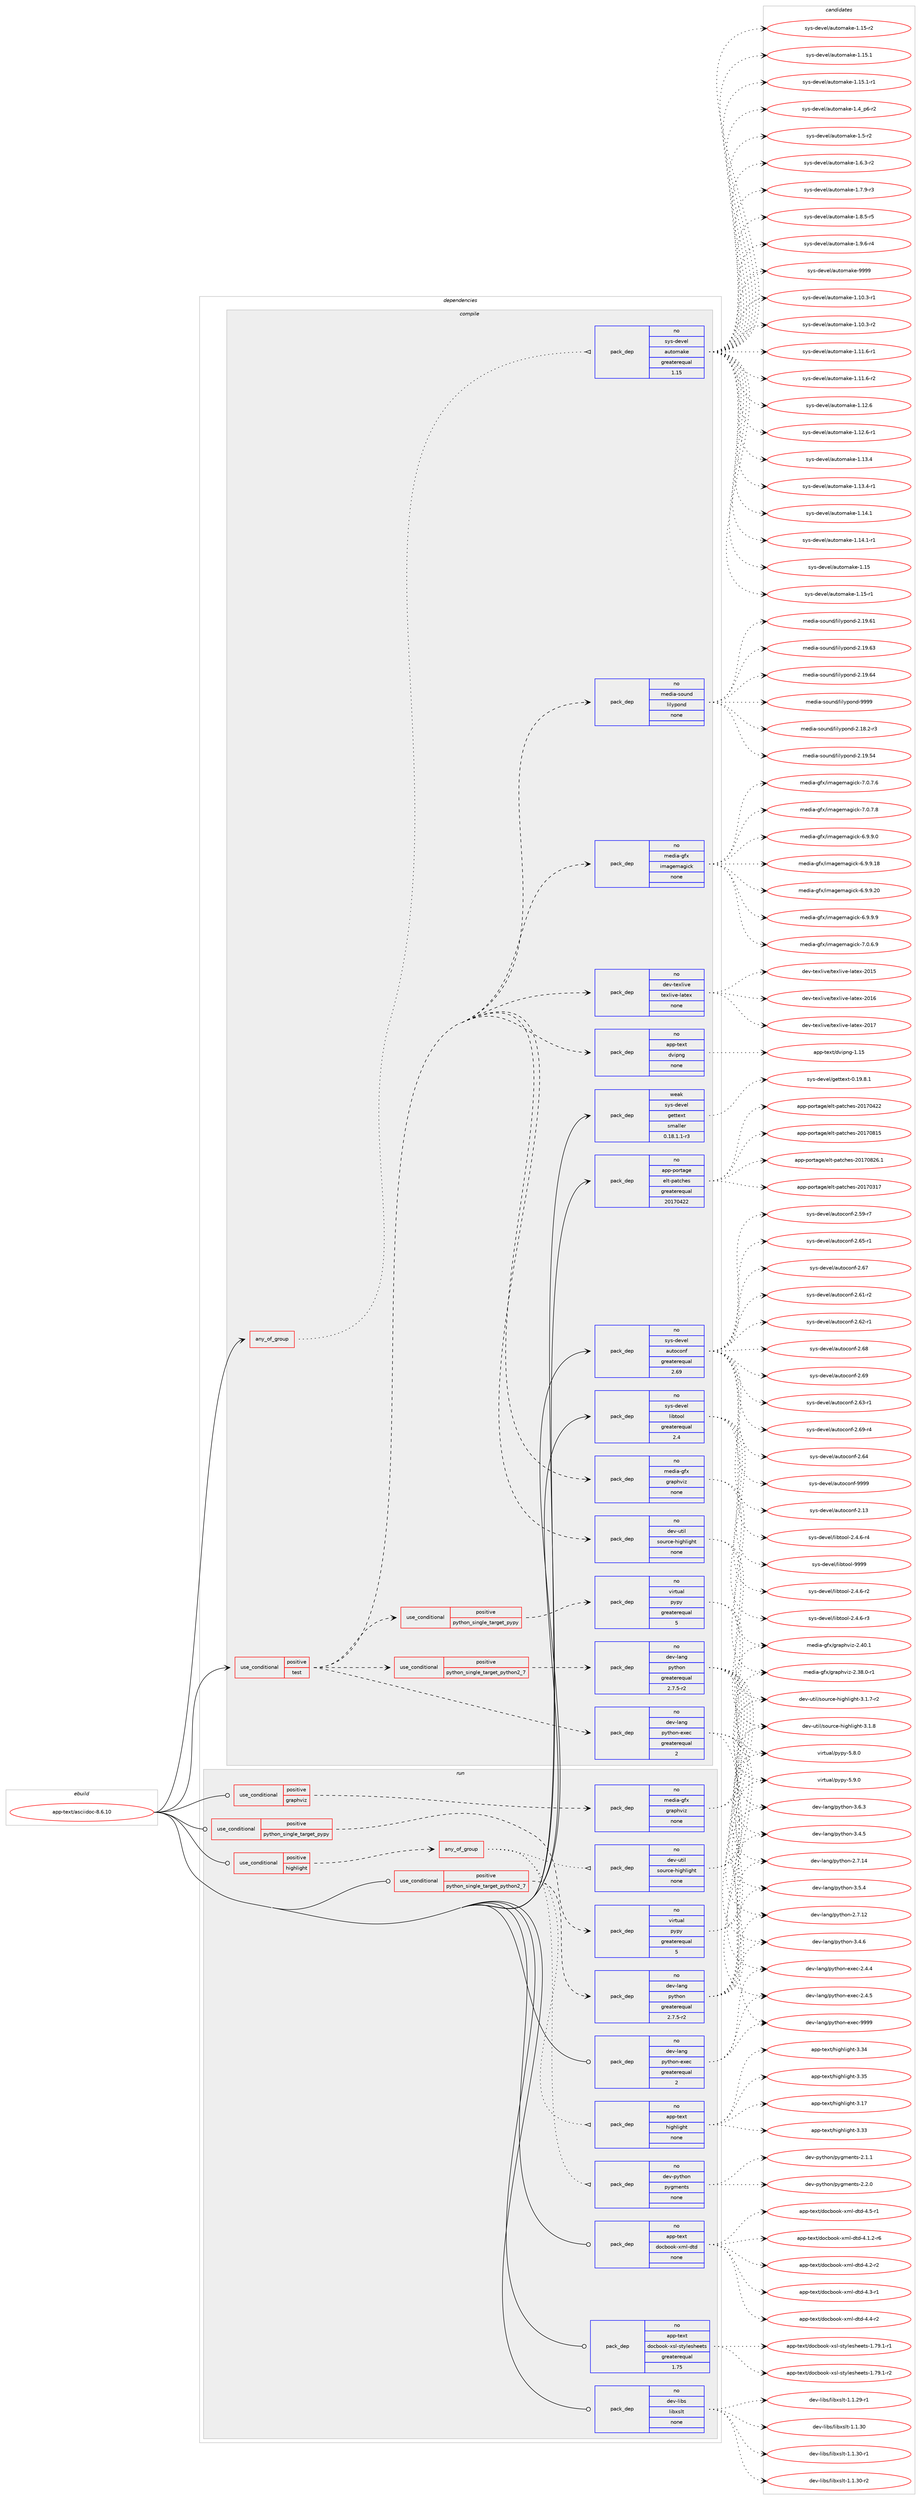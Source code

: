 digraph prolog {

# *************
# Graph options
# *************

newrank=true;
concentrate=true;
compound=true;
graph [rankdir=LR,fontname=Helvetica,fontsize=10,ranksep=1.5];#, ranksep=2.5, nodesep=0.2];
edge  [arrowhead=vee];
node  [fontname=Helvetica,fontsize=10];

# **********
# The ebuild
# **********

subgraph cluster_leftcol {
color=gray;
rank=same;
label=<<i>ebuild</i>>;
id [label="app-text/asciidoc-8.6.10", color=red, width=4, href="../app-text/asciidoc-8.6.10.svg"];
}

# ****************
# The dependencies
# ****************

subgraph cluster_midcol {
color=gray;
label=<<i>dependencies</i>>;
subgraph cluster_compile {
fillcolor="#eeeeee";
style=filled;
label=<<i>compile</i>>;
subgraph any972 {
dependency55374 [label=<<TABLE BORDER="0" CELLBORDER="1" CELLSPACING="0" CELLPADDING="4"><TR><TD CELLPADDING="10">any_of_group</TD></TR></TABLE>>, shape=none, color=red];subgraph pack40036 {
dependency55375 [label=<<TABLE BORDER="0" CELLBORDER="1" CELLSPACING="0" CELLPADDING="4" WIDTH="220"><TR><TD ROWSPAN="6" CELLPADDING="30">pack_dep</TD></TR><TR><TD WIDTH="110">no</TD></TR><TR><TD>sys-devel</TD></TR><TR><TD>automake</TD></TR><TR><TD>greaterequal</TD></TR><TR><TD>1.15</TD></TR></TABLE>>, shape=none, color=blue];
}
dependency55374:e -> dependency55375:w [weight=20,style="dotted",arrowhead="oinv"];
}
id:e -> dependency55374:w [weight=20,style="solid",arrowhead="vee"];
subgraph cond14340 {
dependency55376 [label=<<TABLE BORDER="0" CELLBORDER="1" CELLSPACING="0" CELLPADDING="4"><TR><TD ROWSPAN="3" CELLPADDING="10">use_conditional</TD></TR><TR><TD>positive</TD></TR><TR><TD>test</TD></TR></TABLE>>, shape=none, color=red];
subgraph pack40037 {
dependency55377 [label=<<TABLE BORDER="0" CELLBORDER="1" CELLSPACING="0" CELLPADDING="4" WIDTH="220"><TR><TD ROWSPAN="6" CELLPADDING="30">pack_dep</TD></TR><TR><TD WIDTH="110">no</TD></TR><TR><TD>app-text</TD></TR><TR><TD>dvipng</TD></TR><TR><TD>none</TD></TR><TR><TD></TD></TR></TABLE>>, shape=none, color=blue];
}
dependency55376:e -> dependency55377:w [weight=20,style="dashed",arrowhead="vee"];
subgraph pack40038 {
dependency55378 [label=<<TABLE BORDER="0" CELLBORDER="1" CELLSPACING="0" CELLPADDING="4" WIDTH="220"><TR><TD ROWSPAN="6" CELLPADDING="30">pack_dep</TD></TR><TR><TD WIDTH="110">no</TD></TR><TR><TD>dev-texlive</TD></TR><TR><TD>texlive-latex</TD></TR><TR><TD>none</TD></TR><TR><TD></TD></TR></TABLE>>, shape=none, color=blue];
}
dependency55376:e -> dependency55378:w [weight=20,style="dashed",arrowhead="vee"];
subgraph pack40039 {
dependency55379 [label=<<TABLE BORDER="0" CELLBORDER="1" CELLSPACING="0" CELLPADDING="4" WIDTH="220"><TR><TD ROWSPAN="6" CELLPADDING="30">pack_dep</TD></TR><TR><TD WIDTH="110">no</TD></TR><TR><TD>dev-util</TD></TR><TR><TD>source-highlight</TD></TR><TR><TD>none</TD></TR><TR><TD></TD></TR></TABLE>>, shape=none, color=blue];
}
dependency55376:e -> dependency55379:w [weight=20,style="dashed",arrowhead="vee"];
subgraph pack40040 {
dependency55380 [label=<<TABLE BORDER="0" CELLBORDER="1" CELLSPACING="0" CELLPADDING="4" WIDTH="220"><TR><TD ROWSPAN="6" CELLPADDING="30">pack_dep</TD></TR><TR><TD WIDTH="110">no</TD></TR><TR><TD>media-gfx</TD></TR><TR><TD>graphviz</TD></TR><TR><TD>none</TD></TR><TR><TD></TD></TR></TABLE>>, shape=none, color=blue];
}
dependency55376:e -> dependency55380:w [weight=20,style="dashed",arrowhead="vee"];
subgraph pack40041 {
dependency55381 [label=<<TABLE BORDER="0" CELLBORDER="1" CELLSPACING="0" CELLPADDING="4" WIDTH="220"><TR><TD ROWSPAN="6" CELLPADDING="30">pack_dep</TD></TR><TR><TD WIDTH="110">no</TD></TR><TR><TD>media-gfx</TD></TR><TR><TD>imagemagick</TD></TR><TR><TD>none</TD></TR><TR><TD></TD></TR></TABLE>>, shape=none, color=blue];
}
dependency55376:e -> dependency55381:w [weight=20,style="dashed",arrowhead="vee"];
subgraph pack40042 {
dependency55382 [label=<<TABLE BORDER="0" CELLBORDER="1" CELLSPACING="0" CELLPADDING="4" WIDTH="220"><TR><TD ROWSPAN="6" CELLPADDING="30">pack_dep</TD></TR><TR><TD WIDTH="110">no</TD></TR><TR><TD>media-sound</TD></TR><TR><TD>lilypond</TD></TR><TR><TD>none</TD></TR><TR><TD></TD></TR></TABLE>>, shape=none, color=blue];
}
dependency55376:e -> dependency55382:w [weight=20,style="dashed",arrowhead="vee"];
subgraph cond14341 {
dependency55383 [label=<<TABLE BORDER="0" CELLBORDER="1" CELLSPACING="0" CELLPADDING="4"><TR><TD ROWSPAN="3" CELLPADDING="10">use_conditional</TD></TR><TR><TD>positive</TD></TR><TR><TD>python_single_target_pypy</TD></TR></TABLE>>, shape=none, color=red];
subgraph pack40043 {
dependency55384 [label=<<TABLE BORDER="0" CELLBORDER="1" CELLSPACING="0" CELLPADDING="4" WIDTH="220"><TR><TD ROWSPAN="6" CELLPADDING="30">pack_dep</TD></TR><TR><TD WIDTH="110">no</TD></TR><TR><TD>virtual</TD></TR><TR><TD>pypy</TD></TR><TR><TD>greaterequal</TD></TR><TR><TD>5</TD></TR></TABLE>>, shape=none, color=blue];
}
dependency55383:e -> dependency55384:w [weight=20,style="dashed",arrowhead="vee"];
}
dependency55376:e -> dependency55383:w [weight=20,style="dashed",arrowhead="vee"];
subgraph cond14342 {
dependency55385 [label=<<TABLE BORDER="0" CELLBORDER="1" CELLSPACING="0" CELLPADDING="4"><TR><TD ROWSPAN="3" CELLPADDING="10">use_conditional</TD></TR><TR><TD>positive</TD></TR><TR><TD>python_single_target_python2_7</TD></TR></TABLE>>, shape=none, color=red];
subgraph pack40044 {
dependency55386 [label=<<TABLE BORDER="0" CELLBORDER="1" CELLSPACING="0" CELLPADDING="4" WIDTH="220"><TR><TD ROWSPAN="6" CELLPADDING="30">pack_dep</TD></TR><TR><TD WIDTH="110">no</TD></TR><TR><TD>dev-lang</TD></TR><TR><TD>python</TD></TR><TR><TD>greaterequal</TD></TR><TR><TD>2.7.5-r2</TD></TR></TABLE>>, shape=none, color=blue];
}
dependency55385:e -> dependency55386:w [weight=20,style="dashed",arrowhead="vee"];
}
dependency55376:e -> dependency55385:w [weight=20,style="dashed",arrowhead="vee"];
subgraph pack40045 {
dependency55387 [label=<<TABLE BORDER="0" CELLBORDER="1" CELLSPACING="0" CELLPADDING="4" WIDTH="220"><TR><TD ROWSPAN="6" CELLPADDING="30">pack_dep</TD></TR><TR><TD WIDTH="110">no</TD></TR><TR><TD>dev-lang</TD></TR><TR><TD>python-exec</TD></TR><TR><TD>greaterequal</TD></TR><TR><TD>2</TD></TR></TABLE>>, shape=none, color=blue];
}
dependency55376:e -> dependency55387:w [weight=20,style="dashed",arrowhead="vee"];
}
id:e -> dependency55376:w [weight=20,style="solid",arrowhead="vee"];
subgraph pack40046 {
dependency55388 [label=<<TABLE BORDER="0" CELLBORDER="1" CELLSPACING="0" CELLPADDING="4" WIDTH="220"><TR><TD ROWSPAN="6" CELLPADDING="30">pack_dep</TD></TR><TR><TD WIDTH="110">no</TD></TR><TR><TD>app-portage</TD></TR><TR><TD>elt-patches</TD></TR><TR><TD>greaterequal</TD></TR><TR><TD>20170422</TD></TR></TABLE>>, shape=none, color=blue];
}
id:e -> dependency55388:w [weight=20,style="solid",arrowhead="vee"];
subgraph pack40047 {
dependency55389 [label=<<TABLE BORDER="0" CELLBORDER="1" CELLSPACING="0" CELLPADDING="4" WIDTH="220"><TR><TD ROWSPAN="6" CELLPADDING="30">pack_dep</TD></TR><TR><TD WIDTH="110">no</TD></TR><TR><TD>sys-devel</TD></TR><TR><TD>autoconf</TD></TR><TR><TD>greaterequal</TD></TR><TR><TD>2.69</TD></TR></TABLE>>, shape=none, color=blue];
}
id:e -> dependency55389:w [weight=20,style="solid",arrowhead="vee"];
subgraph pack40048 {
dependency55390 [label=<<TABLE BORDER="0" CELLBORDER="1" CELLSPACING="0" CELLPADDING="4" WIDTH="220"><TR><TD ROWSPAN="6" CELLPADDING="30">pack_dep</TD></TR><TR><TD WIDTH="110">no</TD></TR><TR><TD>sys-devel</TD></TR><TR><TD>libtool</TD></TR><TR><TD>greaterequal</TD></TR><TR><TD>2.4</TD></TR></TABLE>>, shape=none, color=blue];
}
id:e -> dependency55390:w [weight=20,style="solid",arrowhead="vee"];
subgraph pack40049 {
dependency55391 [label=<<TABLE BORDER="0" CELLBORDER="1" CELLSPACING="0" CELLPADDING="4" WIDTH="220"><TR><TD ROWSPAN="6" CELLPADDING="30">pack_dep</TD></TR><TR><TD WIDTH="110">weak</TD></TR><TR><TD>sys-devel</TD></TR><TR><TD>gettext</TD></TR><TR><TD>smaller</TD></TR><TR><TD>0.18.1.1-r3</TD></TR></TABLE>>, shape=none, color=blue];
}
id:e -> dependency55391:w [weight=20,style="solid",arrowhead="vee"];
}
subgraph cluster_compileandrun {
fillcolor="#eeeeee";
style=filled;
label=<<i>compile and run</i>>;
}
subgraph cluster_run {
fillcolor="#eeeeee";
style=filled;
label=<<i>run</i>>;
subgraph cond14343 {
dependency55392 [label=<<TABLE BORDER="0" CELLBORDER="1" CELLSPACING="0" CELLPADDING="4"><TR><TD ROWSPAN="3" CELLPADDING="10">use_conditional</TD></TR><TR><TD>positive</TD></TR><TR><TD>graphviz</TD></TR></TABLE>>, shape=none, color=red];
subgraph pack40050 {
dependency55393 [label=<<TABLE BORDER="0" CELLBORDER="1" CELLSPACING="0" CELLPADDING="4" WIDTH="220"><TR><TD ROWSPAN="6" CELLPADDING="30">pack_dep</TD></TR><TR><TD WIDTH="110">no</TD></TR><TR><TD>media-gfx</TD></TR><TR><TD>graphviz</TD></TR><TR><TD>none</TD></TR><TR><TD></TD></TR></TABLE>>, shape=none, color=blue];
}
dependency55392:e -> dependency55393:w [weight=20,style="dashed",arrowhead="vee"];
}
id:e -> dependency55392:w [weight=20,style="solid",arrowhead="odot"];
subgraph cond14344 {
dependency55394 [label=<<TABLE BORDER="0" CELLBORDER="1" CELLSPACING="0" CELLPADDING="4"><TR><TD ROWSPAN="3" CELLPADDING="10">use_conditional</TD></TR><TR><TD>positive</TD></TR><TR><TD>highlight</TD></TR></TABLE>>, shape=none, color=red];
subgraph any973 {
dependency55395 [label=<<TABLE BORDER="0" CELLBORDER="1" CELLSPACING="0" CELLPADDING="4"><TR><TD CELLPADDING="10">any_of_group</TD></TR></TABLE>>, shape=none, color=red];subgraph pack40051 {
dependency55396 [label=<<TABLE BORDER="0" CELLBORDER="1" CELLSPACING="0" CELLPADDING="4" WIDTH="220"><TR><TD ROWSPAN="6" CELLPADDING="30">pack_dep</TD></TR><TR><TD WIDTH="110">no</TD></TR><TR><TD>dev-util</TD></TR><TR><TD>source-highlight</TD></TR><TR><TD>none</TD></TR><TR><TD></TD></TR></TABLE>>, shape=none, color=blue];
}
dependency55395:e -> dependency55396:w [weight=20,style="dotted",arrowhead="oinv"];
subgraph pack40052 {
dependency55397 [label=<<TABLE BORDER="0" CELLBORDER="1" CELLSPACING="0" CELLPADDING="4" WIDTH="220"><TR><TD ROWSPAN="6" CELLPADDING="30">pack_dep</TD></TR><TR><TD WIDTH="110">no</TD></TR><TR><TD>dev-python</TD></TR><TR><TD>pygments</TD></TR><TR><TD>none</TD></TR><TR><TD></TD></TR></TABLE>>, shape=none, color=blue];
}
dependency55395:e -> dependency55397:w [weight=20,style="dotted",arrowhead="oinv"];
subgraph pack40053 {
dependency55398 [label=<<TABLE BORDER="0" CELLBORDER="1" CELLSPACING="0" CELLPADDING="4" WIDTH="220"><TR><TD ROWSPAN="6" CELLPADDING="30">pack_dep</TD></TR><TR><TD WIDTH="110">no</TD></TR><TR><TD>app-text</TD></TR><TR><TD>highlight</TD></TR><TR><TD>none</TD></TR><TR><TD></TD></TR></TABLE>>, shape=none, color=blue];
}
dependency55395:e -> dependency55398:w [weight=20,style="dotted",arrowhead="oinv"];
}
dependency55394:e -> dependency55395:w [weight=20,style="dashed",arrowhead="vee"];
}
id:e -> dependency55394:w [weight=20,style="solid",arrowhead="odot"];
subgraph cond14345 {
dependency55399 [label=<<TABLE BORDER="0" CELLBORDER="1" CELLSPACING="0" CELLPADDING="4"><TR><TD ROWSPAN="3" CELLPADDING="10">use_conditional</TD></TR><TR><TD>positive</TD></TR><TR><TD>python_single_target_pypy</TD></TR></TABLE>>, shape=none, color=red];
subgraph pack40054 {
dependency55400 [label=<<TABLE BORDER="0" CELLBORDER="1" CELLSPACING="0" CELLPADDING="4" WIDTH="220"><TR><TD ROWSPAN="6" CELLPADDING="30">pack_dep</TD></TR><TR><TD WIDTH="110">no</TD></TR><TR><TD>virtual</TD></TR><TR><TD>pypy</TD></TR><TR><TD>greaterequal</TD></TR><TR><TD>5</TD></TR></TABLE>>, shape=none, color=blue];
}
dependency55399:e -> dependency55400:w [weight=20,style="dashed",arrowhead="vee"];
}
id:e -> dependency55399:w [weight=20,style="solid",arrowhead="odot"];
subgraph cond14346 {
dependency55401 [label=<<TABLE BORDER="0" CELLBORDER="1" CELLSPACING="0" CELLPADDING="4"><TR><TD ROWSPAN="3" CELLPADDING="10">use_conditional</TD></TR><TR><TD>positive</TD></TR><TR><TD>python_single_target_python2_7</TD></TR></TABLE>>, shape=none, color=red];
subgraph pack40055 {
dependency55402 [label=<<TABLE BORDER="0" CELLBORDER="1" CELLSPACING="0" CELLPADDING="4" WIDTH="220"><TR><TD ROWSPAN="6" CELLPADDING="30">pack_dep</TD></TR><TR><TD WIDTH="110">no</TD></TR><TR><TD>dev-lang</TD></TR><TR><TD>python</TD></TR><TR><TD>greaterequal</TD></TR><TR><TD>2.7.5-r2</TD></TR></TABLE>>, shape=none, color=blue];
}
dependency55401:e -> dependency55402:w [weight=20,style="dashed",arrowhead="vee"];
}
id:e -> dependency55401:w [weight=20,style="solid",arrowhead="odot"];
subgraph pack40056 {
dependency55403 [label=<<TABLE BORDER="0" CELLBORDER="1" CELLSPACING="0" CELLPADDING="4" WIDTH="220"><TR><TD ROWSPAN="6" CELLPADDING="30">pack_dep</TD></TR><TR><TD WIDTH="110">no</TD></TR><TR><TD>app-text</TD></TR><TR><TD>docbook-xml-dtd</TD></TR><TR><TD>none</TD></TR><TR><TD></TD></TR></TABLE>>, shape=none, color=blue];
}
id:e -> dependency55403:w [weight=20,style="solid",arrowhead="odot"];
subgraph pack40057 {
dependency55404 [label=<<TABLE BORDER="0" CELLBORDER="1" CELLSPACING="0" CELLPADDING="4" WIDTH="220"><TR><TD ROWSPAN="6" CELLPADDING="30">pack_dep</TD></TR><TR><TD WIDTH="110">no</TD></TR><TR><TD>app-text</TD></TR><TR><TD>docbook-xsl-stylesheets</TD></TR><TR><TD>greaterequal</TD></TR><TR><TD>1.75</TD></TR></TABLE>>, shape=none, color=blue];
}
id:e -> dependency55404:w [weight=20,style="solid",arrowhead="odot"];
subgraph pack40058 {
dependency55405 [label=<<TABLE BORDER="0" CELLBORDER="1" CELLSPACING="0" CELLPADDING="4" WIDTH="220"><TR><TD ROWSPAN="6" CELLPADDING="30">pack_dep</TD></TR><TR><TD WIDTH="110">no</TD></TR><TR><TD>dev-lang</TD></TR><TR><TD>python-exec</TD></TR><TR><TD>greaterequal</TD></TR><TR><TD>2</TD></TR></TABLE>>, shape=none, color=blue];
}
id:e -> dependency55405:w [weight=20,style="solid",arrowhead="odot"];
subgraph pack40059 {
dependency55406 [label=<<TABLE BORDER="0" CELLBORDER="1" CELLSPACING="0" CELLPADDING="4" WIDTH="220"><TR><TD ROWSPAN="6" CELLPADDING="30">pack_dep</TD></TR><TR><TD WIDTH="110">no</TD></TR><TR><TD>dev-libs</TD></TR><TR><TD>libxslt</TD></TR><TR><TD>none</TD></TR><TR><TD></TD></TR></TABLE>>, shape=none, color=blue];
}
id:e -> dependency55406:w [weight=20,style="solid",arrowhead="odot"];
}
}

# **************
# The candidates
# **************

subgraph cluster_choices {
rank=same;
color=gray;
label=<<i>candidates</i>>;

subgraph choice40036 {
color=black;
nodesep=1;
choice11512111545100101118101108479711711611110997107101454946494846514511449 [label="sys-devel/automake-1.10.3-r1", color=red, width=4,href="../sys-devel/automake-1.10.3-r1.svg"];
choice11512111545100101118101108479711711611110997107101454946494846514511450 [label="sys-devel/automake-1.10.3-r2", color=red, width=4,href="../sys-devel/automake-1.10.3-r2.svg"];
choice11512111545100101118101108479711711611110997107101454946494946544511449 [label="sys-devel/automake-1.11.6-r1", color=red, width=4,href="../sys-devel/automake-1.11.6-r1.svg"];
choice11512111545100101118101108479711711611110997107101454946494946544511450 [label="sys-devel/automake-1.11.6-r2", color=red, width=4,href="../sys-devel/automake-1.11.6-r2.svg"];
choice1151211154510010111810110847971171161111099710710145494649504654 [label="sys-devel/automake-1.12.6", color=red, width=4,href="../sys-devel/automake-1.12.6.svg"];
choice11512111545100101118101108479711711611110997107101454946495046544511449 [label="sys-devel/automake-1.12.6-r1", color=red, width=4,href="../sys-devel/automake-1.12.6-r1.svg"];
choice1151211154510010111810110847971171161111099710710145494649514652 [label="sys-devel/automake-1.13.4", color=red, width=4,href="../sys-devel/automake-1.13.4.svg"];
choice11512111545100101118101108479711711611110997107101454946495146524511449 [label="sys-devel/automake-1.13.4-r1", color=red, width=4,href="../sys-devel/automake-1.13.4-r1.svg"];
choice1151211154510010111810110847971171161111099710710145494649524649 [label="sys-devel/automake-1.14.1", color=red, width=4,href="../sys-devel/automake-1.14.1.svg"];
choice11512111545100101118101108479711711611110997107101454946495246494511449 [label="sys-devel/automake-1.14.1-r1", color=red, width=4,href="../sys-devel/automake-1.14.1-r1.svg"];
choice115121115451001011181011084797117116111109971071014549464953 [label="sys-devel/automake-1.15", color=red, width=4,href="../sys-devel/automake-1.15.svg"];
choice1151211154510010111810110847971171161111099710710145494649534511449 [label="sys-devel/automake-1.15-r1", color=red, width=4,href="../sys-devel/automake-1.15-r1.svg"];
choice1151211154510010111810110847971171161111099710710145494649534511450 [label="sys-devel/automake-1.15-r2", color=red, width=4,href="../sys-devel/automake-1.15-r2.svg"];
choice1151211154510010111810110847971171161111099710710145494649534649 [label="sys-devel/automake-1.15.1", color=red, width=4,href="../sys-devel/automake-1.15.1.svg"];
choice11512111545100101118101108479711711611110997107101454946495346494511449 [label="sys-devel/automake-1.15.1-r1", color=red, width=4,href="../sys-devel/automake-1.15.1-r1.svg"];
choice115121115451001011181011084797117116111109971071014549465295112544511450 [label="sys-devel/automake-1.4_p6-r2", color=red, width=4,href="../sys-devel/automake-1.4_p6-r2.svg"];
choice11512111545100101118101108479711711611110997107101454946534511450 [label="sys-devel/automake-1.5-r2", color=red, width=4,href="../sys-devel/automake-1.5-r2.svg"];
choice115121115451001011181011084797117116111109971071014549465446514511450 [label="sys-devel/automake-1.6.3-r2", color=red, width=4,href="../sys-devel/automake-1.6.3-r2.svg"];
choice115121115451001011181011084797117116111109971071014549465546574511451 [label="sys-devel/automake-1.7.9-r3", color=red, width=4,href="../sys-devel/automake-1.7.9-r3.svg"];
choice115121115451001011181011084797117116111109971071014549465646534511453 [label="sys-devel/automake-1.8.5-r5", color=red, width=4,href="../sys-devel/automake-1.8.5-r5.svg"];
choice115121115451001011181011084797117116111109971071014549465746544511452 [label="sys-devel/automake-1.9.6-r4", color=red, width=4,href="../sys-devel/automake-1.9.6-r4.svg"];
choice115121115451001011181011084797117116111109971071014557575757 [label="sys-devel/automake-9999", color=red, width=4,href="../sys-devel/automake-9999.svg"];
dependency55375:e -> choice11512111545100101118101108479711711611110997107101454946494846514511449:w [style=dotted,weight="100"];
dependency55375:e -> choice11512111545100101118101108479711711611110997107101454946494846514511450:w [style=dotted,weight="100"];
dependency55375:e -> choice11512111545100101118101108479711711611110997107101454946494946544511449:w [style=dotted,weight="100"];
dependency55375:e -> choice11512111545100101118101108479711711611110997107101454946494946544511450:w [style=dotted,weight="100"];
dependency55375:e -> choice1151211154510010111810110847971171161111099710710145494649504654:w [style=dotted,weight="100"];
dependency55375:e -> choice11512111545100101118101108479711711611110997107101454946495046544511449:w [style=dotted,weight="100"];
dependency55375:e -> choice1151211154510010111810110847971171161111099710710145494649514652:w [style=dotted,weight="100"];
dependency55375:e -> choice11512111545100101118101108479711711611110997107101454946495146524511449:w [style=dotted,weight="100"];
dependency55375:e -> choice1151211154510010111810110847971171161111099710710145494649524649:w [style=dotted,weight="100"];
dependency55375:e -> choice11512111545100101118101108479711711611110997107101454946495246494511449:w [style=dotted,weight="100"];
dependency55375:e -> choice115121115451001011181011084797117116111109971071014549464953:w [style=dotted,weight="100"];
dependency55375:e -> choice1151211154510010111810110847971171161111099710710145494649534511449:w [style=dotted,weight="100"];
dependency55375:e -> choice1151211154510010111810110847971171161111099710710145494649534511450:w [style=dotted,weight="100"];
dependency55375:e -> choice1151211154510010111810110847971171161111099710710145494649534649:w [style=dotted,weight="100"];
dependency55375:e -> choice11512111545100101118101108479711711611110997107101454946495346494511449:w [style=dotted,weight="100"];
dependency55375:e -> choice115121115451001011181011084797117116111109971071014549465295112544511450:w [style=dotted,weight="100"];
dependency55375:e -> choice11512111545100101118101108479711711611110997107101454946534511450:w [style=dotted,weight="100"];
dependency55375:e -> choice115121115451001011181011084797117116111109971071014549465446514511450:w [style=dotted,weight="100"];
dependency55375:e -> choice115121115451001011181011084797117116111109971071014549465546574511451:w [style=dotted,weight="100"];
dependency55375:e -> choice115121115451001011181011084797117116111109971071014549465646534511453:w [style=dotted,weight="100"];
dependency55375:e -> choice115121115451001011181011084797117116111109971071014549465746544511452:w [style=dotted,weight="100"];
dependency55375:e -> choice115121115451001011181011084797117116111109971071014557575757:w [style=dotted,weight="100"];
}
subgraph choice40037 {
color=black;
nodesep=1;
choice9711211245116101120116471001181051121101034549464953 [label="app-text/dvipng-1.15", color=red, width=4,href="../app-text/dvipng-1.15.svg"];
dependency55377:e -> choice9711211245116101120116471001181051121101034549464953:w [style=dotted,weight="100"];
}
subgraph choice40038 {
color=black;
nodesep=1;
choice100101118451161011201081051181014711610112010810511810145108971161011204550484953 [label="dev-texlive/texlive-latex-2015", color=red, width=4,href="../dev-texlive/texlive-latex-2015.svg"];
choice100101118451161011201081051181014711610112010810511810145108971161011204550484954 [label="dev-texlive/texlive-latex-2016", color=red, width=4,href="../dev-texlive/texlive-latex-2016.svg"];
choice100101118451161011201081051181014711610112010810511810145108971161011204550484955 [label="dev-texlive/texlive-latex-2017", color=red, width=4,href="../dev-texlive/texlive-latex-2017.svg"];
dependency55378:e -> choice100101118451161011201081051181014711610112010810511810145108971161011204550484953:w [style=dotted,weight="100"];
dependency55378:e -> choice100101118451161011201081051181014711610112010810511810145108971161011204550484954:w [style=dotted,weight="100"];
dependency55378:e -> choice100101118451161011201081051181014711610112010810511810145108971161011204550484955:w [style=dotted,weight="100"];
}
subgraph choice40039 {
color=black;
nodesep=1;
choice100101118451171161051084711511111711499101451041051031041081051031041164551464946554511450 [label="dev-util/source-highlight-3.1.7-r2", color=red, width=4,href="../dev-util/source-highlight-3.1.7-r2.svg"];
choice10010111845117116105108471151111171149910145104105103104108105103104116455146494656 [label="dev-util/source-highlight-3.1.8", color=red, width=4,href="../dev-util/source-highlight-3.1.8.svg"];
dependency55379:e -> choice100101118451171161051084711511111711499101451041051031041081051031041164551464946554511450:w [style=dotted,weight="100"];
dependency55379:e -> choice10010111845117116105108471151111171149910145104105103104108105103104116455146494656:w [style=dotted,weight="100"];
}
subgraph choice40040 {
color=black;
nodesep=1;
choice10910110010597451031021204710311497112104118105122455046515646484511449 [label="media-gfx/graphviz-2.38.0-r1", color=red, width=4,href="../media-gfx/graphviz-2.38.0-r1.svg"];
choice1091011001059745103102120471031149711210411810512245504652484649 [label="media-gfx/graphviz-2.40.1", color=red, width=4,href="../media-gfx/graphviz-2.40.1.svg"];
dependency55380:e -> choice10910110010597451031021204710311497112104118105122455046515646484511449:w [style=dotted,weight="100"];
dependency55380:e -> choice1091011001059745103102120471031149711210411810512245504652484649:w [style=dotted,weight="100"];
}
subgraph choice40041 {
color=black;
nodesep=1;
choice1091011001059745103102120471051099710310110997103105991074554465746574648 [label="media-gfx/imagemagick-6.9.9.0", color=red, width=4,href="../media-gfx/imagemagick-6.9.9.0.svg"];
choice109101100105974510310212047105109971031011099710310599107455446574657464956 [label="media-gfx/imagemagick-6.9.9.18", color=red, width=4,href="../media-gfx/imagemagick-6.9.9.18.svg"];
choice109101100105974510310212047105109971031011099710310599107455446574657465048 [label="media-gfx/imagemagick-6.9.9.20", color=red, width=4,href="../media-gfx/imagemagick-6.9.9.20.svg"];
choice1091011001059745103102120471051099710310110997103105991074554465746574657 [label="media-gfx/imagemagick-6.9.9.9", color=red, width=4,href="../media-gfx/imagemagick-6.9.9.9.svg"];
choice1091011001059745103102120471051099710310110997103105991074555464846544657 [label="media-gfx/imagemagick-7.0.6.9", color=red, width=4,href="../media-gfx/imagemagick-7.0.6.9.svg"];
choice1091011001059745103102120471051099710310110997103105991074555464846554654 [label="media-gfx/imagemagick-7.0.7.6", color=red, width=4,href="../media-gfx/imagemagick-7.0.7.6.svg"];
choice1091011001059745103102120471051099710310110997103105991074555464846554656 [label="media-gfx/imagemagick-7.0.7.8", color=red, width=4,href="../media-gfx/imagemagick-7.0.7.8.svg"];
dependency55381:e -> choice1091011001059745103102120471051099710310110997103105991074554465746574648:w [style=dotted,weight="100"];
dependency55381:e -> choice109101100105974510310212047105109971031011099710310599107455446574657464956:w [style=dotted,weight="100"];
dependency55381:e -> choice109101100105974510310212047105109971031011099710310599107455446574657465048:w [style=dotted,weight="100"];
dependency55381:e -> choice1091011001059745103102120471051099710310110997103105991074554465746574657:w [style=dotted,weight="100"];
dependency55381:e -> choice1091011001059745103102120471051099710310110997103105991074555464846544657:w [style=dotted,weight="100"];
dependency55381:e -> choice1091011001059745103102120471051099710310110997103105991074555464846554654:w [style=dotted,weight="100"];
dependency55381:e -> choice1091011001059745103102120471051099710310110997103105991074555464846554656:w [style=dotted,weight="100"];
}
subgraph choice40042 {
color=black;
nodesep=1;
choice109101100105974511511111711010047108105108121112111110100455046495646504511451 [label="media-sound/lilypond-2.18.2-r3", color=red, width=4,href="../media-sound/lilypond-2.18.2-r3.svg"];
choice1091011001059745115111117110100471081051081211121111101004550464957465352 [label="media-sound/lilypond-2.19.54", color=red, width=4,href="../media-sound/lilypond-2.19.54.svg"];
choice1091011001059745115111117110100471081051081211121111101004550464957465449 [label="media-sound/lilypond-2.19.61", color=red, width=4,href="../media-sound/lilypond-2.19.61.svg"];
choice1091011001059745115111117110100471081051081211121111101004550464957465451 [label="media-sound/lilypond-2.19.63", color=red, width=4,href="../media-sound/lilypond-2.19.63.svg"];
choice1091011001059745115111117110100471081051081211121111101004550464957465452 [label="media-sound/lilypond-2.19.64", color=red, width=4,href="../media-sound/lilypond-2.19.64.svg"];
choice1091011001059745115111117110100471081051081211121111101004557575757 [label="media-sound/lilypond-9999", color=red, width=4,href="../media-sound/lilypond-9999.svg"];
dependency55382:e -> choice109101100105974511511111711010047108105108121112111110100455046495646504511451:w [style=dotted,weight="100"];
dependency55382:e -> choice1091011001059745115111117110100471081051081211121111101004550464957465352:w [style=dotted,weight="100"];
dependency55382:e -> choice1091011001059745115111117110100471081051081211121111101004550464957465449:w [style=dotted,weight="100"];
dependency55382:e -> choice1091011001059745115111117110100471081051081211121111101004550464957465451:w [style=dotted,weight="100"];
dependency55382:e -> choice1091011001059745115111117110100471081051081211121111101004550464957465452:w [style=dotted,weight="100"];
dependency55382:e -> choice1091011001059745115111117110100471081051081211121111101004557575757:w [style=dotted,weight="100"];
}
subgraph choice40043 {
color=black;
nodesep=1;
choice1181051141161179710847112121112121455346564648 [label="virtual/pypy-5.8.0", color=red, width=4,href="../virtual/pypy-5.8.0.svg"];
choice1181051141161179710847112121112121455346574648 [label="virtual/pypy-5.9.0", color=red, width=4,href="../virtual/pypy-5.9.0.svg"];
dependency55384:e -> choice1181051141161179710847112121112121455346564648:w [style=dotted,weight="100"];
dependency55384:e -> choice1181051141161179710847112121112121455346574648:w [style=dotted,weight="100"];
}
subgraph choice40044 {
color=black;
nodesep=1;
choice10010111845108971101034711212111610411111045504655464950 [label="dev-lang/python-2.7.12", color=red, width=4,href="../dev-lang/python-2.7.12.svg"];
choice10010111845108971101034711212111610411111045504655464952 [label="dev-lang/python-2.7.14", color=red, width=4,href="../dev-lang/python-2.7.14.svg"];
choice100101118451089711010347112121116104111110455146524653 [label="dev-lang/python-3.4.5", color=red, width=4,href="../dev-lang/python-3.4.5.svg"];
choice100101118451089711010347112121116104111110455146524654 [label="dev-lang/python-3.4.6", color=red, width=4,href="../dev-lang/python-3.4.6.svg"];
choice100101118451089711010347112121116104111110455146534652 [label="dev-lang/python-3.5.4", color=red, width=4,href="../dev-lang/python-3.5.4.svg"];
choice100101118451089711010347112121116104111110455146544651 [label="dev-lang/python-3.6.3", color=red, width=4,href="../dev-lang/python-3.6.3.svg"];
dependency55386:e -> choice10010111845108971101034711212111610411111045504655464950:w [style=dotted,weight="100"];
dependency55386:e -> choice10010111845108971101034711212111610411111045504655464952:w [style=dotted,weight="100"];
dependency55386:e -> choice100101118451089711010347112121116104111110455146524653:w [style=dotted,weight="100"];
dependency55386:e -> choice100101118451089711010347112121116104111110455146524654:w [style=dotted,weight="100"];
dependency55386:e -> choice100101118451089711010347112121116104111110455146534652:w [style=dotted,weight="100"];
dependency55386:e -> choice100101118451089711010347112121116104111110455146544651:w [style=dotted,weight="100"];
}
subgraph choice40045 {
color=black;
nodesep=1;
choice1001011184510897110103471121211161041111104510112010199455046524652 [label="dev-lang/python-exec-2.4.4", color=red, width=4,href="../dev-lang/python-exec-2.4.4.svg"];
choice1001011184510897110103471121211161041111104510112010199455046524653 [label="dev-lang/python-exec-2.4.5", color=red, width=4,href="../dev-lang/python-exec-2.4.5.svg"];
choice10010111845108971101034711212111610411111045101120101994557575757 [label="dev-lang/python-exec-9999", color=red, width=4,href="../dev-lang/python-exec-9999.svg"];
dependency55387:e -> choice1001011184510897110103471121211161041111104510112010199455046524652:w [style=dotted,weight="100"];
dependency55387:e -> choice1001011184510897110103471121211161041111104510112010199455046524653:w [style=dotted,weight="100"];
dependency55387:e -> choice10010111845108971101034711212111610411111045101120101994557575757:w [style=dotted,weight="100"];
}
subgraph choice40046 {
color=black;
nodesep=1;
choice97112112451121111141169710310147101108116451129711699104101115455048495548514955 [label="app-portage/elt-patches-20170317", color=red, width=4,href="../app-portage/elt-patches-20170317.svg"];
choice97112112451121111141169710310147101108116451129711699104101115455048495548525050 [label="app-portage/elt-patches-20170422", color=red, width=4,href="../app-portage/elt-patches-20170422.svg"];
choice97112112451121111141169710310147101108116451129711699104101115455048495548564953 [label="app-portage/elt-patches-20170815", color=red, width=4,href="../app-portage/elt-patches-20170815.svg"];
choice971121124511211111411697103101471011081164511297116991041011154550484955485650544649 [label="app-portage/elt-patches-20170826.1", color=red, width=4,href="../app-portage/elt-patches-20170826.1.svg"];
dependency55388:e -> choice97112112451121111141169710310147101108116451129711699104101115455048495548514955:w [style=dotted,weight="100"];
dependency55388:e -> choice97112112451121111141169710310147101108116451129711699104101115455048495548525050:w [style=dotted,weight="100"];
dependency55388:e -> choice97112112451121111141169710310147101108116451129711699104101115455048495548564953:w [style=dotted,weight="100"];
dependency55388:e -> choice971121124511211111411697103101471011081164511297116991041011154550484955485650544649:w [style=dotted,weight="100"];
}
subgraph choice40047 {
color=black;
nodesep=1;
choice115121115451001011181011084797117116111991111101024550464951 [label="sys-devel/autoconf-2.13", color=red, width=4,href="../sys-devel/autoconf-2.13.svg"];
choice1151211154510010111810110847971171161119911111010245504653574511455 [label="sys-devel/autoconf-2.59-r7", color=red, width=4,href="../sys-devel/autoconf-2.59-r7.svg"];
choice1151211154510010111810110847971171161119911111010245504654494511450 [label="sys-devel/autoconf-2.61-r2", color=red, width=4,href="../sys-devel/autoconf-2.61-r2.svg"];
choice1151211154510010111810110847971171161119911111010245504654504511449 [label="sys-devel/autoconf-2.62-r1", color=red, width=4,href="../sys-devel/autoconf-2.62-r1.svg"];
choice1151211154510010111810110847971171161119911111010245504654514511449 [label="sys-devel/autoconf-2.63-r1", color=red, width=4,href="../sys-devel/autoconf-2.63-r1.svg"];
choice115121115451001011181011084797117116111991111101024550465452 [label="sys-devel/autoconf-2.64", color=red, width=4,href="../sys-devel/autoconf-2.64.svg"];
choice1151211154510010111810110847971171161119911111010245504654534511449 [label="sys-devel/autoconf-2.65-r1", color=red, width=4,href="../sys-devel/autoconf-2.65-r1.svg"];
choice115121115451001011181011084797117116111991111101024550465455 [label="sys-devel/autoconf-2.67", color=red, width=4,href="../sys-devel/autoconf-2.67.svg"];
choice115121115451001011181011084797117116111991111101024550465456 [label="sys-devel/autoconf-2.68", color=red, width=4,href="../sys-devel/autoconf-2.68.svg"];
choice115121115451001011181011084797117116111991111101024550465457 [label="sys-devel/autoconf-2.69", color=red, width=4,href="../sys-devel/autoconf-2.69.svg"];
choice1151211154510010111810110847971171161119911111010245504654574511452 [label="sys-devel/autoconf-2.69-r4", color=red, width=4,href="../sys-devel/autoconf-2.69-r4.svg"];
choice115121115451001011181011084797117116111991111101024557575757 [label="sys-devel/autoconf-9999", color=red, width=4,href="../sys-devel/autoconf-9999.svg"];
dependency55389:e -> choice115121115451001011181011084797117116111991111101024550464951:w [style=dotted,weight="100"];
dependency55389:e -> choice1151211154510010111810110847971171161119911111010245504653574511455:w [style=dotted,weight="100"];
dependency55389:e -> choice1151211154510010111810110847971171161119911111010245504654494511450:w [style=dotted,weight="100"];
dependency55389:e -> choice1151211154510010111810110847971171161119911111010245504654504511449:w [style=dotted,weight="100"];
dependency55389:e -> choice1151211154510010111810110847971171161119911111010245504654514511449:w [style=dotted,weight="100"];
dependency55389:e -> choice115121115451001011181011084797117116111991111101024550465452:w [style=dotted,weight="100"];
dependency55389:e -> choice1151211154510010111810110847971171161119911111010245504654534511449:w [style=dotted,weight="100"];
dependency55389:e -> choice115121115451001011181011084797117116111991111101024550465455:w [style=dotted,weight="100"];
dependency55389:e -> choice115121115451001011181011084797117116111991111101024550465456:w [style=dotted,weight="100"];
dependency55389:e -> choice115121115451001011181011084797117116111991111101024550465457:w [style=dotted,weight="100"];
dependency55389:e -> choice1151211154510010111810110847971171161119911111010245504654574511452:w [style=dotted,weight="100"];
dependency55389:e -> choice115121115451001011181011084797117116111991111101024557575757:w [style=dotted,weight="100"];
}
subgraph choice40048 {
color=black;
nodesep=1;
choice1151211154510010111810110847108105981161111111084550465246544511450 [label="sys-devel/libtool-2.4.6-r2", color=red, width=4,href="../sys-devel/libtool-2.4.6-r2.svg"];
choice1151211154510010111810110847108105981161111111084550465246544511451 [label="sys-devel/libtool-2.4.6-r3", color=red, width=4,href="../sys-devel/libtool-2.4.6-r3.svg"];
choice1151211154510010111810110847108105981161111111084550465246544511452 [label="sys-devel/libtool-2.4.6-r4", color=red, width=4,href="../sys-devel/libtool-2.4.6-r4.svg"];
choice1151211154510010111810110847108105981161111111084557575757 [label="sys-devel/libtool-9999", color=red, width=4,href="../sys-devel/libtool-9999.svg"];
dependency55390:e -> choice1151211154510010111810110847108105981161111111084550465246544511450:w [style=dotted,weight="100"];
dependency55390:e -> choice1151211154510010111810110847108105981161111111084550465246544511451:w [style=dotted,weight="100"];
dependency55390:e -> choice1151211154510010111810110847108105981161111111084550465246544511452:w [style=dotted,weight="100"];
dependency55390:e -> choice1151211154510010111810110847108105981161111111084557575757:w [style=dotted,weight="100"];
}
subgraph choice40049 {
color=black;
nodesep=1;
choice1151211154510010111810110847103101116116101120116454846495746564649 [label="sys-devel/gettext-0.19.8.1", color=red, width=4,href="../sys-devel/gettext-0.19.8.1.svg"];
dependency55391:e -> choice1151211154510010111810110847103101116116101120116454846495746564649:w [style=dotted,weight="100"];
}
subgraph choice40050 {
color=black;
nodesep=1;
choice10910110010597451031021204710311497112104118105122455046515646484511449 [label="media-gfx/graphviz-2.38.0-r1", color=red, width=4,href="../media-gfx/graphviz-2.38.0-r1.svg"];
choice1091011001059745103102120471031149711210411810512245504652484649 [label="media-gfx/graphviz-2.40.1", color=red, width=4,href="../media-gfx/graphviz-2.40.1.svg"];
dependency55393:e -> choice10910110010597451031021204710311497112104118105122455046515646484511449:w [style=dotted,weight="100"];
dependency55393:e -> choice1091011001059745103102120471031149711210411810512245504652484649:w [style=dotted,weight="100"];
}
subgraph choice40051 {
color=black;
nodesep=1;
choice100101118451171161051084711511111711499101451041051031041081051031041164551464946554511450 [label="dev-util/source-highlight-3.1.7-r2", color=red, width=4,href="../dev-util/source-highlight-3.1.7-r2.svg"];
choice10010111845117116105108471151111171149910145104105103104108105103104116455146494656 [label="dev-util/source-highlight-3.1.8", color=red, width=4,href="../dev-util/source-highlight-3.1.8.svg"];
dependency55396:e -> choice100101118451171161051084711511111711499101451041051031041081051031041164551464946554511450:w [style=dotted,weight="100"];
dependency55396:e -> choice10010111845117116105108471151111171149910145104105103104108105103104116455146494656:w [style=dotted,weight="100"];
}
subgraph choice40052 {
color=black;
nodesep=1;
choice1001011184511212111610411111047112121103109101110116115455046494649 [label="dev-python/pygments-2.1.1", color=red, width=4,href="../dev-python/pygments-2.1.1.svg"];
choice1001011184511212111610411111047112121103109101110116115455046504648 [label="dev-python/pygments-2.2.0", color=red, width=4,href="../dev-python/pygments-2.2.0.svg"];
dependency55397:e -> choice1001011184511212111610411111047112121103109101110116115455046494649:w [style=dotted,weight="100"];
dependency55397:e -> choice1001011184511212111610411111047112121103109101110116115455046504648:w [style=dotted,weight="100"];
}
subgraph choice40053 {
color=black;
nodesep=1;
choice9711211245116101120116471041051031041081051031041164551464955 [label="app-text/highlight-3.17", color=red, width=4,href="../app-text/highlight-3.17.svg"];
choice9711211245116101120116471041051031041081051031041164551465151 [label="app-text/highlight-3.33", color=red, width=4,href="../app-text/highlight-3.33.svg"];
choice9711211245116101120116471041051031041081051031041164551465152 [label="app-text/highlight-3.34", color=red, width=4,href="../app-text/highlight-3.34.svg"];
choice9711211245116101120116471041051031041081051031041164551465153 [label="app-text/highlight-3.35", color=red, width=4,href="../app-text/highlight-3.35.svg"];
dependency55398:e -> choice9711211245116101120116471041051031041081051031041164551464955:w [style=dotted,weight="100"];
dependency55398:e -> choice9711211245116101120116471041051031041081051031041164551465151:w [style=dotted,weight="100"];
dependency55398:e -> choice9711211245116101120116471041051031041081051031041164551465152:w [style=dotted,weight="100"];
dependency55398:e -> choice9711211245116101120116471041051031041081051031041164551465153:w [style=dotted,weight="100"];
}
subgraph choice40054 {
color=black;
nodesep=1;
choice1181051141161179710847112121112121455346564648 [label="virtual/pypy-5.8.0", color=red, width=4,href="../virtual/pypy-5.8.0.svg"];
choice1181051141161179710847112121112121455346574648 [label="virtual/pypy-5.9.0", color=red, width=4,href="../virtual/pypy-5.9.0.svg"];
dependency55400:e -> choice1181051141161179710847112121112121455346564648:w [style=dotted,weight="100"];
dependency55400:e -> choice1181051141161179710847112121112121455346574648:w [style=dotted,weight="100"];
}
subgraph choice40055 {
color=black;
nodesep=1;
choice10010111845108971101034711212111610411111045504655464950 [label="dev-lang/python-2.7.12", color=red, width=4,href="../dev-lang/python-2.7.12.svg"];
choice10010111845108971101034711212111610411111045504655464952 [label="dev-lang/python-2.7.14", color=red, width=4,href="../dev-lang/python-2.7.14.svg"];
choice100101118451089711010347112121116104111110455146524653 [label="dev-lang/python-3.4.5", color=red, width=4,href="../dev-lang/python-3.4.5.svg"];
choice100101118451089711010347112121116104111110455146524654 [label="dev-lang/python-3.4.6", color=red, width=4,href="../dev-lang/python-3.4.6.svg"];
choice100101118451089711010347112121116104111110455146534652 [label="dev-lang/python-3.5.4", color=red, width=4,href="../dev-lang/python-3.5.4.svg"];
choice100101118451089711010347112121116104111110455146544651 [label="dev-lang/python-3.6.3", color=red, width=4,href="../dev-lang/python-3.6.3.svg"];
dependency55402:e -> choice10010111845108971101034711212111610411111045504655464950:w [style=dotted,weight="100"];
dependency55402:e -> choice10010111845108971101034711212111610411111045504655464952:w [style=dotted,weight="100"];
dependency55402:e -> choice100101118451089711010347112121116104111110455146524653:w [style=dotted,weight="100"];
dependency55402:e -> choice100101118451089711010347112121116104111110455146524654:w [style=dotted,weight="100"];
dependency55402:e -> choice100101118451089711010347112121116104111110455146534652:w [style=dotted,weight="100"];
dependency55402:e -> choice100101118451089711010347112121116104111110455146544651:w [style=dotted,weight="100"];
}
subgraph choice40056 {
color=black;
nodesep=1;
choice971121124511610112011647100111999811111110745120109108451001161004552464946504511454 [label="app-text/docbook-xml-dtd-4.1.2-r6", color=red, width=4,href="../app-text/docbook-xml-dtd-4.1.2-r6.svg"];
choice97112112451161011201164710011199981111111074512010910845100116100455246504511450 [label="app-text/docbook-xml-dtd-4.2-r2", color=red, width=4,href="../app-text/docbook-xml-dtd-4.2-r2.svg"];
choice97112112451161011201164710011199981111111074512010910845100116100455246514511449 [label="app-text/docbook-xml-dtd-4.3-r1", color=red, width=4,href="../app-text/docbook-xml-dtd-4.3-r1.svg"];
choice97112112451161011201164710011199981111111074512010910845100116100455246524511450 [label="app-text/docbook-xml-dtd-4.4-r2", color=red, width=4,href="../app-text/docbook-xml-dtd-4.4-r2.svg"];
choice97112112451161011201164710011199981111111074512010910845100116100455246534511449 [label="app-text/docbook-xml-dtd-4.5-r1", color=red, width=4,href="../app-text/docbook-xml-dtd-4.5-r1.svg"];
dependency55403:e -> choice971121124511610112011647100111999811111110745120109108451001161004552464946504511454:w [style=dotted,weight="100"];
dependency55403:e -> choice97112112451161011201164710011199981111111074512010910845100116100455246504511450:w [style=dotted,weight="100"];
dependency55403:e -> choice97112112451161011201164710011199981111111074512010910845100116100455246514511449:w [style=dotted,weight="100"];
dependency55403:e -> choice97112112451161011201164710011199981111111074512010910845100116100455246524511450:w [style=dotted,weight="100"];
dependency55403:e -> choice97112112451161011201164710011199981111111074512010910845100116100455246534511449:w [style=dotted,weight="100"];
}
subgraph choice40057 {
color=black;
nodesep=1;
choice97112112451161011201164710011199981111111074512011510845115116121108101115104101101116115454946555746494511449 [label="app-text/docbook-xsl-stylesheets-1.79.1-r1", color=red, width=4,href="../app-text/docbook-xsl-stylesheets-1.79.1-r1.svg"];
choice97112112451161011201164710011199981111111074512011510845115116121108101115104101101116115454946555746494511450 [label="app-text/docbook-xsl-stylesheets-1.79.1-r2", color=red, width=4,href="../app-text/docbook-xsl-stylesheets-1.79.1-r2.svg"];
dependency55404:e -> choice97112112451161011201164710011199981111111074512011510845115116121108101115104101101116115454946555746494511449:w [style=dotted,weight="100"];
dependency55404:e -> choice97112112451161011201164710011199981111111074512011510845115116121108101115104101101116115454946555746494511450:w [style=dotted,weight="100"];
}
subgraph choice40058 {
color=black;
nodesep=1;
choice1001011184510897110103471121211161041111104510112010199455046524652 [label="dev-lang/python-exec-2.4.4", color=red, width=4,href="../dev-lang/python-exec-2.4.4.svg"];
choice1001011184510897110103471121211161041111104510112010199455046524653 [label="dev-lang/python-exec-2.4.5", color=red, width=4,href="../dev-lang/python-exec-2.4.5.svg"];
choice10010111845108971101034711212111610411111045101120101994557575757 [label="dev-lang/python-exec-9999", color=red, width=4,href="../dev-lang/python-exec-9999.svg"];
dependency55405:e -> choice1001011184510897110103471121211161041111104510112010199455046524652:w [style=dotted,weight="100"];
dependency55405:e -> choice1001011184510897110103471121211161041111104510112010199455046524653:w [style=dotted,weight="100"];
dependency55405:e -> choice10010111845108971101034711212111610411111045101120101994557575757:w [style=dotted,weight="100"];
}
subgraph choice40059 {
color=black;
nodesep=1;
choice10010111845108105981154710810598120115108116454946494650574511449 [label="dev-libs/libxslt-1.1.29-r1", color=red, width=4,href="../dev-libs/libxslt-1.1.29-r1.svg"];
choice1001011184510810598115471081059812011510811645494649465148 [label="dev-libs/libxslt-1.1.30", color=red, width=4,href="../dev-libs/libxslt-1.1.30.svg"];
choice10010111845108105981154710810598120115108116454946494651484511449 [label="dev-libs/libxslt-1.1.30-r1", color=red, width=4,href="../dev-libs/libxslt-1.1.30-r1.svg"];
choice10010111845108105981154710810598120115108116454946494651484511450 [label="dev-libs/libxslt-1.1.30-r2", color=red, width=4,href="../dev-libs/libxslt-1.1.30-r2.svg"];
dependency55406:e -> choice10010111845108105981154710810598120115108116454946494650574511449:w [style=dotted,weight="100"];
dependency55406:e -> choice1001011184510810598115471081059812011510811645494649465148:w [style=dotted,weight="100"];
dependency55406:e -> choice10010111845108105981154710810598120115108116454946494651484511449:w [style=dotted,weight="100"];
dependency55406:e -> choice10010111845108105981154710810598120115108116454946494651484511450:w [style=dotted,weight="100"];
}
}

}
